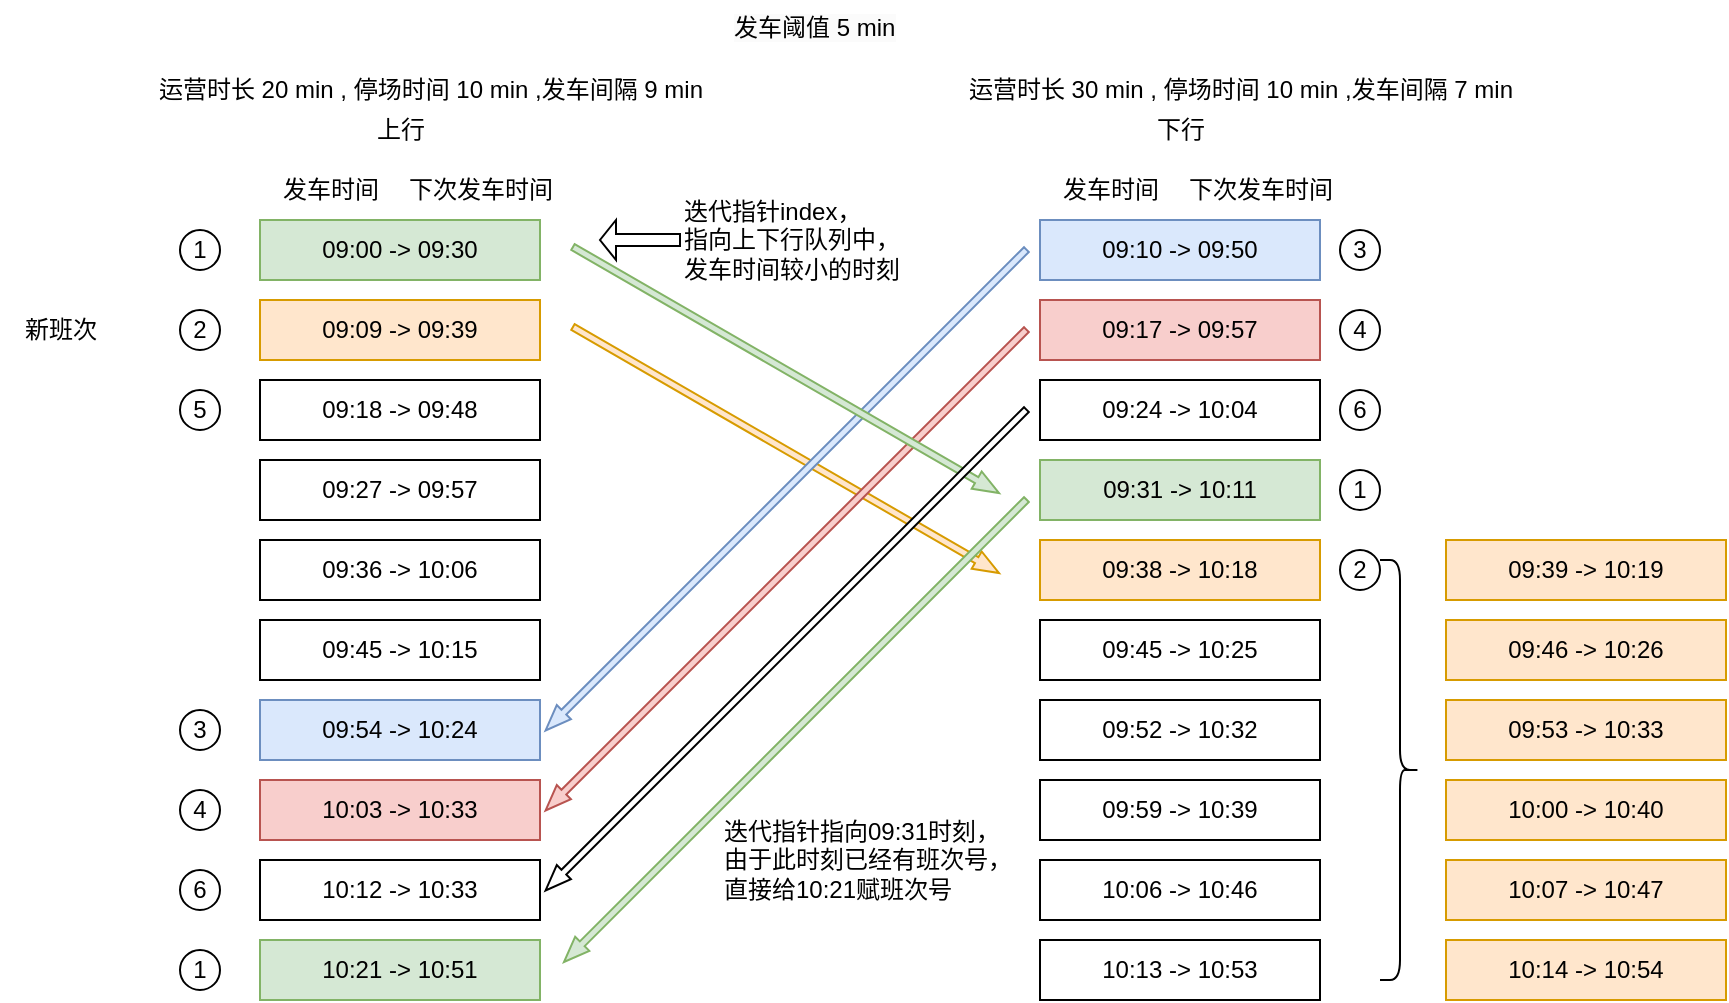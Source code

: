 <mxfile version="20.8.22" type="github">
  <diagram name="第 1 页" id="WiTagBOTv5Obc7UUUAwQ">
    <mxGraphModel dx="2022" dy="1832" grid="1" gridSize="10" guides="1" tooltips="1" connect="1" arrows="1" fold="1" page="1" pageScale="1" pageWidth="827" pageHeight="1169" math="0" shadow="0">
      <root>
        <mxCell id="0" />
        <mxCell id="1" parent="0" />
        <mxCell id="cPGGd7SGVUYD-8CJLFrh-1" value="09:00 -&amp;gt; 09:30" style="rounded=0;whiteSpace=wrap;html=1;fillColor=#d5e8d4;strokeColor=#82b366;" parent="1" vertex="1">
          <mxGeometry x="120" y="80" width="140" height="30" as="geometry" />
        </mxCell>
        <mxCell id="cPGGd7SGVUYD-8CJLFrh-14" value="09:09 -&amp;gt; 09:39" style="rounded=0;whiteSpace=wrap;html=1;fillColor=#ffe6cc;strokeColor=#d79b00;" parent="1" vertex="1">
          <mxGeometry x="120" y="120" width="140" height="30" as="geometry" />
        </mxCell>
        <mxCell id="cPGGd7SGVUYD-8CJLFrh-15" value="09:18 -&amp;gt; 09:48" style="rounded=0;whiteSpace=wrap;html=1;" parent="1" vertex="1">
          <mxGeometry x="120" y="160" width="140" height="30" as="geometry" />
        </mxCell>
        <mxCell id="cPGGd7SGVUYD-8CJLFrh-16" value="09:27 -&amp;gt; 09:57" style="rounded=0;whiteSpace=wrap;html=1;" parent="1" vertex="1">
          <mxGeometry x="120" y="200" width="140" height="30" as="geometry" />
        </mxCell>
        <mxCell id="cPGGd7SGVUYD-8CJLFrh-17" value="09:36 -&amp;gt; 10:06" style="rounded=0;whiteSpace=wrap;html=1;" parent="1" vertex="1">
          <mxGeometry x="120" y="240" width="140" height="30" as="geometry" />
        </mxCell>
        <mxCell id="cPGGd7SGVUYD-8CJLFrh-18" value="09:45 -&amp;gt; 10:15" style="rounded=0;whiteSpace=wrap;html=1;" parent="1" vertex="1">
          <mxGeometry x="120" y="280" width="140" height="30" as="geometry" />
        </mxCell>
        <mxCell id="cPGGd7SGVUYD-8CJLFrh-19" value="09:54 -&amp;gt; 10:24" style="rounded=0;whiteSpace=wrap;html=1;fillColor=#dae8fc;strokeColor=#6c8ebf;" parent="1" vertex="1">
          <mxGeometry x="120" y="320" width="140" height="30" as="geometry" />
        </mxCell>
        <mxCell id="cPGGd7SGVUYD-8CJLFrh-20" value="10:03 -&amp;gt; 10:33" style="rounded=0;whiteSpace=wrap;html=1;fillColor=#f8cecc;strokeColor=#b85450;" parent="1" vertex="1">
          <mxGeometry x="120" y="360" width="140" height="30" as="geometry" />
        </mxCell>
        <mxCell id="cPGGd7SGVUYD-8CJLFrh-21" value="运营时长 20 min , 停场时间 10 min ,发车间隔 9 min" style="text;html=1;align=center;verticalAlign=middle;resizable=0;points=[];autosize=1;strokeColor=none;fillColor=none;" parent="1" vertex="1">
          <mxGeometry x="55" width="300" height="30" as="geometry" />
        </mxCell>
        <mxCell id="cPGGd7SGVUYD-8CJLFrh-22" value="上行" style="text;html=1;align=center;verticalAlign=middle;resizable=0;points=[];autosize=1;strokeColor=none;fillColor=none;" parent="1" vertex="1">
          <mxGeometry x="165" y="20" width="50" height="30" as="geometry" />
        </mxCell>
        <mxCell id="cPGGd7SGVUYD-8CJLFrh-23" value="发车时间" style="text;html=1;align=center;verticalAlign=middle;resizable=0;points=[];autosize=1;strokeColor=none;fillColor=none;" parent="1" vertex="1">
          <mxGeometry x="120" y="50" width="70" height="30" as="geometry" />
        </mxCell>
        <mxCell id="cPGGd7SGVUYD-8CJLFrh-24" value="下次发车时间" style="text;html=1;align=center;verticalAlign=middle;resizable=0;points=[];autosize=1;strokeColor=none;fillColor=none;" parent="1" vertex="1">
          <mxGeometry x="180" y="50" width="100" height="30" as="geometry" />
        </mxCell>
        <mxCell id="cPGGd7SGVUYD-8CJLFrh-25" value="09:10 -&amp;gt; 09:50" style="rounded=0;whiteSpace=wrap;html=1;fillColor=#dae8fc;strokeColor=#6c8ebf;" parent="1" vertex="1">
          <mxGeometry x="510" y="80" width="140" height="30" as="geometry" />
        </mxCell>
        <mxCell id="cPGGd7SGVUYD-8CJLFrh-26" value="09:17 -&amp;gt; 09:57" style="rounded=0;whiteSpace=wrap;html=1;fillColor=#f8cecc;strokeColor=#b85450;" parent="1" vertex="1">
          <mxGeometry x="510" y="120" width="140" height="30" as="geometry" />
        </mxCell>
        <mxCell id="cPGGd7SGVUYD-8CJLFrh-27" value="09:24 -&amp;gt; 10:04" style="rounded=0;whiteSpace=wrap;html=1;" parent="1" vertex="1">
          <mxGeometry x="510" y="160" width="140" height="30" as="geometry" />
        </mxCell>
        <mxCell id="cPGGd7SGVUYD-8CJLFrh-28" value="09:31 -&amp;gt; 10:11" style="rounded=0;whiteSpace=wrap;html=1;fillColor=#d5e8d4;strokeColor=#82b366;" parent="1" vertex="1">
          <mxGeometry x="510" y="200" width="140" height="30" as="geometry" />
        </mxCell>
        <mxCell id="cPGGd7SGVUYD-8CJLFrh-29" value="09:38 -&amp;gt; 10:18" style="rounded=0;whiteSpace=wrap;html=1;fillColor=#ffe6cc;strokeColor=#d79b00;" parent="1" vertex="1">
          <mxGeometry x="510" y="240" width="140" height="30" as="geometry" />
        </mxCell>
        <mxCell id="cPGGd7SGVUYD-8CJLFrh-30" value="09:45 -&amp;gt; 10:25" style="rounded=0;whiteSpace=wrap;html=1;" parent="1" vertex="1">
          <mxGeometry x="510" y="280" width="140" height="30" as="geometry" />
        </mxCell>
        <mxCell id="cPGGd7SGVUYD-8CJLFrh-31" value="09:52 -&amp;gt; 10:32" style="rounded=0;whiteSpace=wrap;html=1;" parent="1" vertex="1">
          <mxGeometry x="510" y="320" width="140" height="30" as="geometry" />
        </mxCell>
        <mxCell id="cPGGd7SGVUYD-8CJLFrh-32" value="09:59 -&amp;gt; 10:39" style="rounded=0;whiteSpace=wrap;html=1;" parent="1" vertex="1">
          <mxGeometry x="510" y="360" width="140" height="30" as="geometry" />
        </mxCell>
        <mxCell id="cPGGd7SGVUYD-8CJLFrh-33" value="下行" style="text;html=1;align=center;verticalAlign=middle;resizable=0;points=[];autosize=1;strokeColor=none;fillColor=none;" parent="1" vertex="1">
          <mxGeometry x="555" y="20" width="50" height="30" as="geometry" />
        </mxCell>
        <mxCell id="cPGGd7SGVUYD-8CJLFrh-34" value="发车时间" style="text;html=1;align=center;verticalAlign=middle;resizable=0;points=[];autosize=1;strokeColor=none;fillColor=none;" parent="1" vertex="1">
          <mxGeometry x="510" y="50" width="70" height="30" as="geometry" />
        </mxCell>
        <mxCell id="cPGGd7SGVUYD-8CJLFrh-35" value="下次发车时间" style="text;html=1;align=center;verticalAlign=middle;resizable=0;points=[];autosize=1;strokeColor=none;fillColor=none;" parent="1" vertex="1">
          <mxGeometry x="570" y="50" width="100" height="30" as="geometry" />
        </mxCell>
        <mxCell id="cPGGd7SGVUYD-8CJLFrh-53" value="" style="html=1;shadow=0;dashed=0;align=center;verticalAlign=middle;shape=mxgraph.arrows2.arrow;dy=0.66;dx=12.92;notch=0;rotation=30;fillColor=#ffe6cc;strokeColor=#d79b00;" parent="1" vertex="1">
          <mxGeometry x="260" y="190" width="246" height="10" as="geometry" />
        </mxCell>
        <mxCell id="cPGGd7SGVUYD-8CJLFrh-62" value="新班次" style="text;html=1;align=center;verticalAlign=middle;resizable=0;points=[];autosize=1;strokeColor=none;fillColor=none;fontColor=#000000;" parent="1" vertex="1">
          <mxGeometry x="-10" y="120" width="60" height="30" as="geometry" />
        </mxCell>
        <mxCell id="0OCsSbj0izXZ-WNtlttm-1" value="" style="shape=curlyBracket;whiteSpace=wrap;html=1;rounded=1;flipH=1;labelPosition=right;verticalLabelPosition=middle;align=left;verticalAlign=middle;" vertex="1" parent="1">
          <mxGeometry x="680" y="250" width="20" height="210" as="geometry" />
        </mxCell>
        <mxCell id="0OCsSbj0izXZ-WNtlttm-5" value="10:12 -&amp;gt; 10:33" style="rounded=0;whiteSpace=wrap;html=1;" vertex="1" parent="1">
          <mxGeometry x="120" y="400" width="140" height="30" as="geometry" />
        </mxCell>
        <mxCell id="0OCsSbj0izXZ-WNtlttm-6" value="10:21 -&amp;gt; 10:51" style="rounded=0;whiteSpace=wrap;html=1;fillColor=#d5e8d4;strokeColor=#82b366;" vertex="1" parent="1">
          <mxGeometry x="120" y="440" width="140" height="30" as="geometry" />
        </mxCell>
        <mxCell id="0OCsSbj0izXZ-WNtlttm-7" value="10:06 -&amp;gt; 10:46" style="rounded=0;whiteSpace=wrap;html=1;" vertex="1" parent="1">
          <mxGeometry x="510" y="400" width="140" height="30" as="geometry" />
        </mxCell>
        <mxCell id="0OCsSbj0izXZ-WNtlttm-8" value="10:13 -&amp;gt; 10:53" style="rounded=0;whiteSpace=wrap;html=1;" vertex="1" parent="1">
          <mxGeometry x="510" y="440" width="140" height="30" as="geometry" />
        </mxCell>
        <mxCell id="0OCsSbj0izXZ-WNtlttm-11" value="&lt;span style=&quot;color: rgb(0, 0, 0); font-family: Helvetica; font-size: 12px; font-style: normal; font-variant-ligatures: normal; font-variant-caps: normal; font-weight: 400; letter-spacing: normal; orphans: 2; text-align: center; text-indent: 0px; text-transform: none; widows: 2; word-spacing: 0px; -webkit-text-stroke-width: 0px; background-color: rgb(251, 251, 251); text-decoration-thickness: initial; text-decoration-style: initial; text-decoration-color: initial; float: none; display: inline !important;&quot;&gt;发车阈值 5 min&lt;/span&gt;" style="text;whiteSpace=wrap;html=1;" vertex="1" parent="1">
          <mxGeometry x="355" y="-30" width="130" height="40" as="geometry" />
        </mxCell>
        <mxCell id="0OCsSbj0izXZ-WNtlttm-12" value="运营时长 30 min , 停场时间 10 min ,发车间隔 7 min" style="text;html=1;align=center;verticalAlign=middle;resizable=0;points=[];autosize=1;strokeColor=none;fillColor=none;" vertex="1" parent="1">
          <mxGeometry x="460" width="300" height="30" as="geometry" />
        </mxCell>
        <mxCell id="0OCsSbj0izXZ-WNtlttm-19" value="09:39 -&amp;gt; 10:19" style="rounded=0;whiteSpace=wrap;html=1;fillColor=#ffe6cc;strokeColor=#d79b00;" vertex="1" parent="1">
          <mxGeometry x="713" y="240" width="140" height="30" as="geometry" />
        </mxCell>
        <mxCell id="0OCsSbj0izXZ-WNtlttm-20" value="09:46 -&amp;gt; 10:26" style="rounded=0;whiteSpace=wrap;html=1;fillColor=#ffe6cc;strokeColor=#d79b00;" vertex="1" parent="1">
          <mxGeometry x="713" y="280" width="140" height="30" as="geometry" />
        </mxCell>
        <mxCell id="0OCsSbj0izXZ-WNtlttm-21" value="09:53 -&amp;gt; 10:33" style="rounded=0;whiteSpace=wrap;html=1;fillColor=#ffe6cc;strokeColor=#d79b00;" vertex="1" parent="1">
          <mxGeometry x="713" y="320" width="140" height="30" as="geometry" />
        </mxCell>
        <mxCell id="0OCsSbj0izXZ-WNtlttm-22" value="10:00 -&amp;gt; 10:40" style="rounded=0;whiteSpace=wrap;html=1;fillColor=#ffe6cc;strokeColor=#d79b00;" vertex="1" parent="1">
          <mxGeometry x="713" y="360" width="140" height="30" as="geometry" />
        </mxCell>
        <mxCell id="0OCsSbj0izXZ-WNtlttm-23" value="10:07 -&amp;gt; 10:47" style="rounded=0;whiteSpace=wrap;html=1;fillColor=#ffe6cc;strokeColor=#d79b00;" vertex="1" parent="1">
          <mxGeometry x="713" y="400" width="140" height="30" as="geometry" />
        </mxCell>
        <mxCell id="0OCsSbj0izXZ-WNtlttm-24" value="10:14 -&amp;gt; 10:54" style="rounded=0;whiteSpace=wrap;html=1;fillColor=#ffe6cc;strokeColor=#d79b00;" vertex="1" parent="1">
          <mxGeometry x="713" y="440" width="140" height="30" as="geometry" />
        </mxCell>
        <mxCell id="0OCsSbj0izXZ-WNtlttm-26" value="" style="html=1;shadow=0;dashed=0;align=center;verticalAlign=middle;shape=mxgraph.arrows2.arrow;dy=0.66;dx=12.92;notch=0;rotation=-225;fillColor=#dae8fc;strokeColor=#6c8ebf;" vertex="1" parent="1">
          <mxGeometry x="213" y="210" width="340" height="10" as="geometry" />
        </mxCell>
        <mxCell id="0OCsSbj0izXZ-WNtlttm-28" value="" style="html=1;shadow=0;dashed=0;align=center;verticalAlign=middle;shape=mxgraph.arrows2.arrow;dy=0.66;dx=12.92;notch=0;rotation=-225;fillColor=#f8cecc;strokeColor=#b85450;" vertex="1" parent="1">
          <mxGeometry x="213" y="250" width="340" height="10" as="geometry" />
        </mxCell>
        <mxCell id="0OCsSbj0izXZ-WNtlttm-27" value="" style="html=1;shadow=0;dashed=0;align=center;verticalAlign=middle;shape=mxgraph.arrows2.arrow;dy=0.66;dx=12.92;notch=0;rotation=30;fillColor=#d5e8d4;strokeColor=#82b366;" vertex="1" parent="1">
          <mxGeometry x="260" y="150" width="246" height="10" as="geometry" />
        </mxCell>
        <mxCell id="0OCsSbj0izXZ-WNtlttm-29" value="1" style="ellipse;whiteSpace=wrap;html=1;aspect=fixed;" vertex="1" parent="1">
          <mxGeometry x="80" y="85" width="20" height="20" as="geometry" />
        </mxCell>
        <mxCell id="0OCsSbj0izXZ-WNtlttm-30" value="2" style="ellipse;whiteSpace=wrap;html=1;aspect=fixed;" vertex="1" parent="1">
          <mxGeometry x="80" y="125" width="20" height="20" as="geometry" />
        </mxCell>
        <mxCell id="0OCsSbj0izXZ-WNtlttm-31" value="3" style="ellipse;whiteSpace=wrap;html=1;aspect=fixed;" vertex="1" parent="1">
          <mxGeometry x="660" y="85" width="20" height="20" as="geometry" />
        </mxCell>
        <mxCell id="0OCsSbj0izXZ-WNtlttm-34" value="4" style="ellipse;whiteSpace=wrap;html=1;aspect=fixed;" vertex="1" parent="1">
          <mxGeometry x="660" y="125" width="20" height="20" as="geometry" />
        </mxCell>
        <mxCell id="0OCsSbj0izXZ-WNtlttm-35" value="1" style="ellipse;whiteSpace=wrap;html=1;aspect=fixed;" vertex="1" parent="1">
          <mxGeometry x="660" y="205" width="20" height="20" as="geometry" />
        </mxCell>
        <mxCell id="0OCsSbj0izXZ-WNtlttm-36" value="2" style="ellipse;whiteSpace=wrap;html=1;aspect=fixed;" vertex="1" parent="1">
          <mxGeometry x="660" y="245" width="20" height="20" as="geometry" />
        </mxCell>
        <mxCell id="0OCsSbj0izXZ-WNtlttm-37" value="3" style="ellipse;whiteSpace=wrap;html=1;aspect=fixed;" vertex="1" parent="1">
          <mxGeometry x="80" y="325" width="20" height="20" as="geometry" />
        </mxCell>
        <mxCell id="0OCsSbj0izXZ-WNtlttm-38" value="4" style="ellipse;whiteSpace=wrap;html=1;aspect=fixed;" vertex="1" parent="1">
          <mxGeometry x="80" y="365" width="20" height="20" as="geometry" />
        </mxCell>
        <mxCell id="0OCsSbj0izXZ-WNtlttm-39" value="" style="html=1;shadow=0;dashed=0;align=center;verticalAlign=middle;shape=mxgraph.arrows2.arrow;dy=0.66;dx=12.92;notch=0;rotation=-225;fillColor=#d5e8d4;strokeColor=#82b366;" vertex="1" parent="1">
          <mxGeometry x="224.1" y="330.4" width="327" height="10" as="geometry" />
        </mxCell>
        <mxCell id="0OCsSbj0izXZ-WNtlttm-40" value="1" style="ellipse;whiteSpace=wrap;html=1;aspect=fixed;" vertex="1" parent="1">
          <mxGeometry x="80" y="445" width="20" height="20" as="geometry" />
        </mxCell>
        <mxCell id="0OCsSbj0izXZ-WNtlttm-41" value="" style="shape=singleArrow;whiteSpace=wrap;html=1;rotation=-180;" vertex="1" parent="1">
          <mxGeometry x="290" y="80" width="40" height="20" as="geometry" />
        </mxCell>
        <mxCell id="0OCsSbj0izXZ-WNtlttm-44" value="" style="html=1;shadow=0;dashed=0;align=center;verticalAlign=middle;shape=mxgraph.arrows2.arrow;dy=0.66;dx=12.92;notch=0;rotation=-225;" vertex="1" parent="1">
          <mxGeometry x="213" y="290" width="340" height="10" as="geometry" />
        </mxCell>
        <mxCell id="0OCsSbj0izXZ-WNtlttm-42" value="迭代指针index，&lt;br&gt;指向上下行队列中，&lt;br&gt;发车时间较小的时刻" style="text;html=1;align=left;verticalAlign=middle;resizable=0;points=[];autosize=1;strokeColor=none;fillColor=none;" vertex="1" parent="1">
          <mxGeometry x="330" y="60" width="130" height="60" as="geometry" />
        </mxCell>
        <mxCell id="0OCsSbj0izXZ-WNtlttm-43" value="迭代指针指向09:31时刻，&lt;br&gt;由于此时刻已经有班次号，&lt;br&gt;直接给10:21赋班次号" style="text;html=1;align=left;verticalAlign=middle;resizable=0;points=[];autosize=1;strokeColor=none;fillColor=none;" vertex="1" parent="1">
          <mxGeometry x="350" y="370" width="170" height="60" as="geometry" />
        </mxCell>
        <mxCell id="0OCsSbj0izXZ-WNtlttm-45" value="5" style="ellipse;whiteSpace=wrap;html=1;aspect=fixed;" vertex="1" parent="1">
          <mxGeometry x="80" y="165" width="20" height="20" as="geometry" />
        </mxCell>
        <mxCell id="0OCsSbj0izXZ-WNtlttm-46" value="6" style="ellipse;whiteSpace=wrap;html=1;aspect=fixed;" vertex="1" parent="1">
          <mxGeometry x="660" y="165" width="20" height="20" as="geometry" />
        </mxCell>
        <mxCell id="0OCsSbj0izXZ-WNtlttm-47" value="6" style="ellipse;whiteSpace=wrap;html=1;aspect=fixed;" vertex="1" parent="1">
          <mxGeometry x="80" y="405" width="20" height="20" as="geometry" />
        </mxCell>
      </root>
    </mxGraphModel>
  </diagram>
</mxfile>
